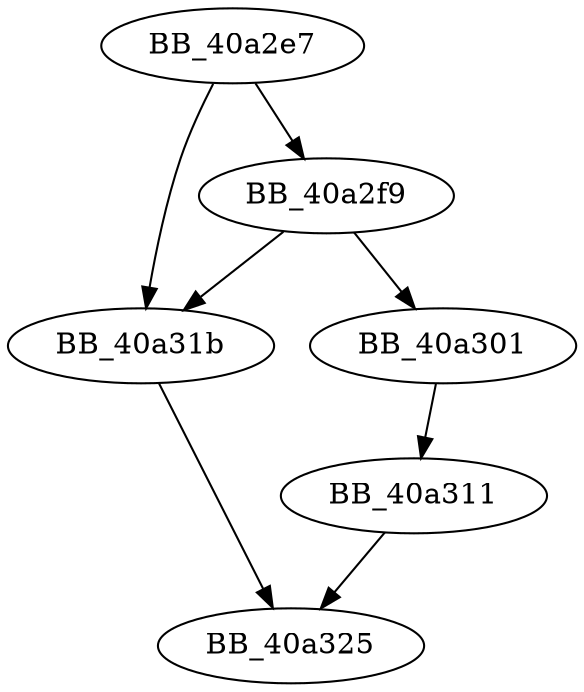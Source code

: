 DiGraph __lock_file{
BB_40a2e7->BB_40a2f9
BB_40a2e7->BB_40a31b
BB_40a2f9->BB_40a301
BB_40a2f9->BB_40a31b
BB_40a301->BB_40a311
BB_40a311->BB_40a325
BB_40a31b->BB_40a325
}
